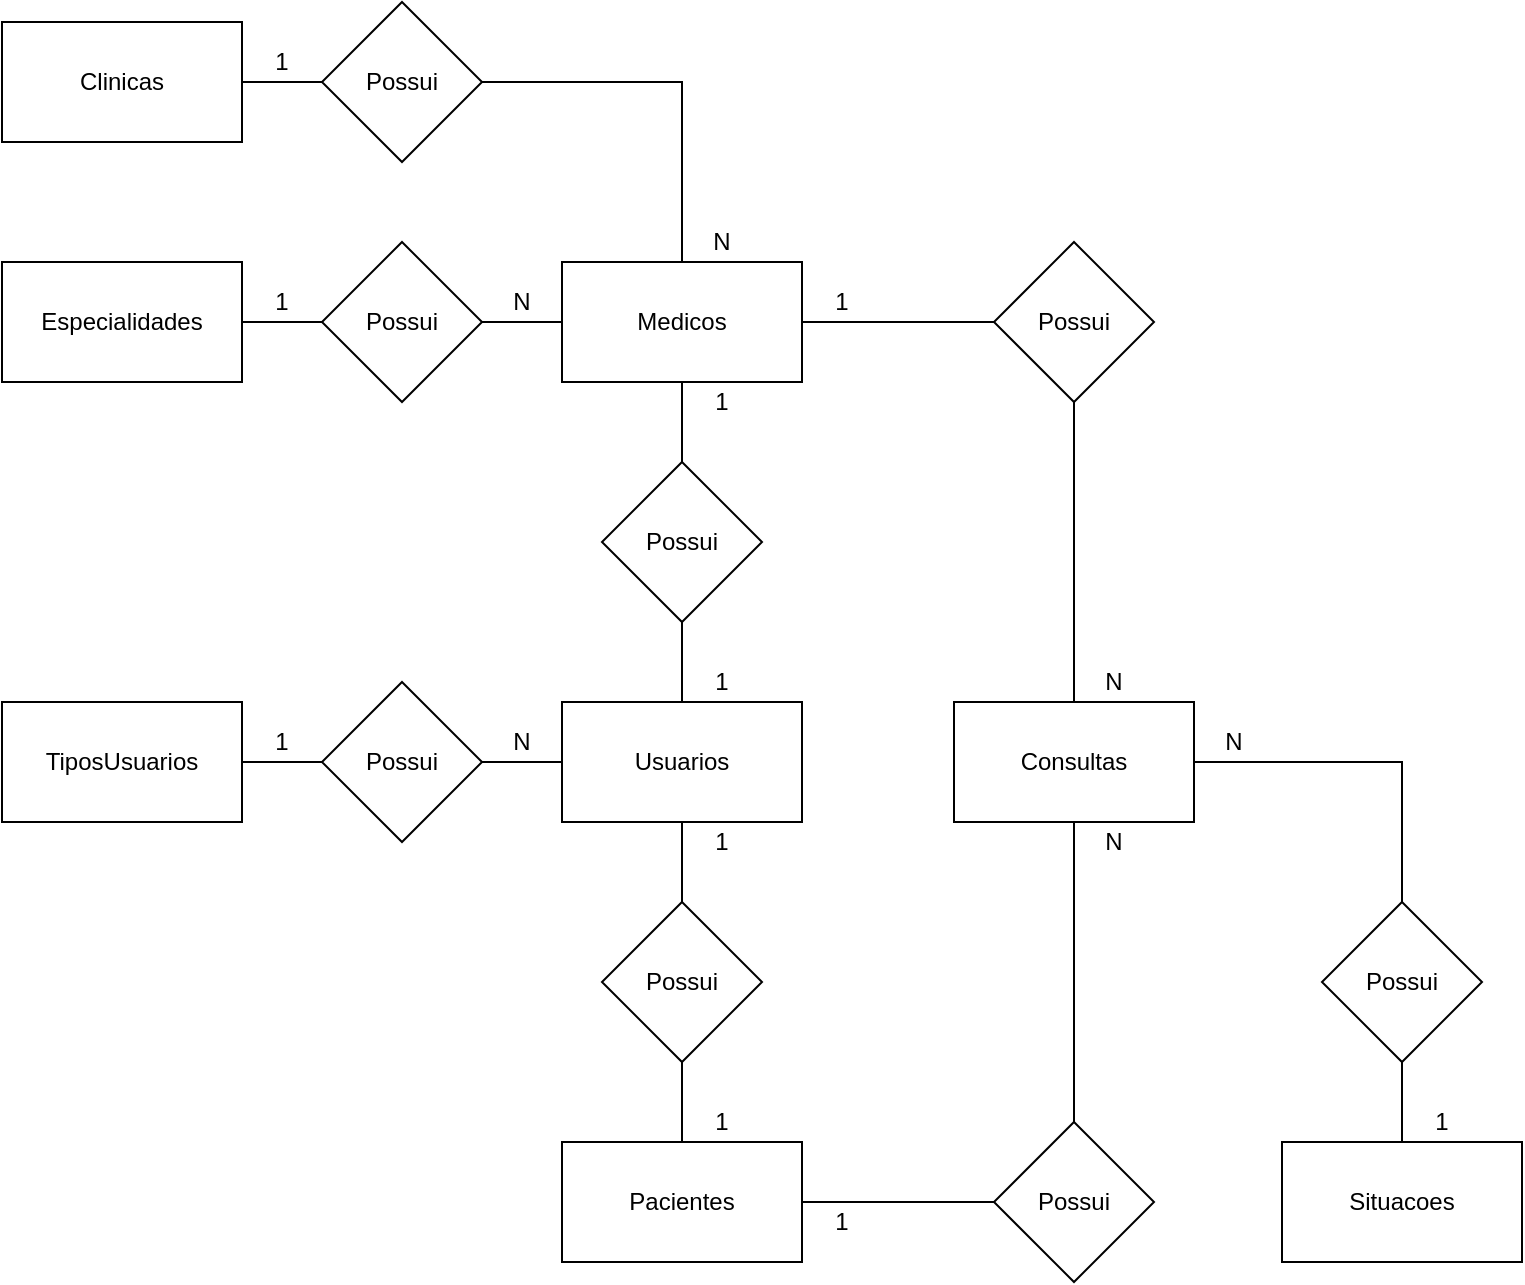 <mxfile version="14.4.7" type="device" pages="2"><diagram id="8BDAWVuo9S0jq5MgxXgs" name="conceitual"><mxGraphModel dx="1662" dy="794" grid="1" gridSize="10" guides="1" tooltips="1" connect="1" arrows="1" fold="1" page="1" pageScale="1" pageWidth="827" pageHeight="1169" math="0" shadow="0"><root><mxCell id="0"/><mxCell id="1" parent="0"/><mxCell id="u7BF8MEmDeABvhQ0-nUP-6" value="Especialidades" style="rounded=0;whiteSpace=wrap;html=1;" parent="1" vertex="1"><mxGeometry x="80" y="210" width="120" height="60" as="geometry"/></mxCell><mxCell id="u7BF8MEmDeABvhQ0-nUP-11" value="TiposUsuarios" style="rounded=0;whiteSpace=wrap;html=1;" parent="1" vertex="1"><mxGeometry x="80" y="430" width="120" height="60" as="geometry"/></mxCell><mxCell id="u7BF8MEmDeABvhQ0-nUP-16" value="Usuarios" style="rounded=0;whiteSpace=wrap;html=1;" parent="1" vertex="1"><mxGeometry x="360" y="430" width="120" height="60" as="geometry"/></mxCell><mxCell id="4pYmWmWDNCrm68u8nI0F-4" style="edgeStyle=orthogonalEdgeStyle;rounded=0;orthogonalLoop=1;jettySize=auto;html=1;endArrow=none;endFill=0;" parent="1" source="u7BF8MEmDeABvhQ0-nUP-18" target="4pYmWmWDNCrm68u8nI0F-2" edge="1"><mxGeometry relative="1" as="geometry"/></mxCell><mxCell id="u7BF8MEmDeABvhQ0-nUP-18" value="Consultas" style="rounded=0;whiteSpace=wrap;html=1;" parent="1" vertex="1"><mxGeometry x="556" y="430" width="120" height="60" as="geometry"/></mxCell><mxCell id="u7BF8MEmDeABvhQ0-nUP-19" value="Clinicas" style="rounded=0;whiteSpace=wrap;html=1;" parent="1" vertex="1"><mxGeometry x="80" y="90" width="120" height="60" as="geometry"/></mxCell><mxCell id="u7BF8MEmDeABvhQ0-nUP-20" value="Medicos" style="rounded=0;whiteSpace=wrap;html=1;" parent="1" vertex="1"><mxGeometry x="360" y="210" width="120" height="60" as="geometry"/></mxCell><mxCell id="u7BF8MEmDeABvhQ0-nUP-21" value="Pacientes" style="rounded=0;whiteSpace=wrap;html=1;" parent="1" vertex="1"><mxGeometry x="360" y="650" width="120" height="60" as="geometry"/></mxCell><mxCell id="u7BF8MEmDeABvhQ0-nUP-23" value="" style="edgeStyle=orthogonalEdgeStyle;rounded=0;orthogonalLoop=1;jettySize=auto;html=1;endArrow=none;endFill=0;" parent="1" source="u7BF8MEmDeABvhQ0-nUP-22" target="u7BF8MEmDeABvhQ0-nUP-11" edge="1"><mxGeometry relative="1" as="geometry"/></mxCell><mxCell id="u7BF8MEmDeABvhQ0-nUP-24" value="" style="edgeStyle=orthogonalEdgeStyle;rounded=0;orthogonalLoop=1;jettySize=auto;html=1;endArrow=none;endFill=0;" parent="1" source="u7BF8MEmDeABvhQ0-nUP-22" target="u7BF8MEmDeABvhQ0-nUP-16" edge="1"><mxGeometry relative="1" as="geometry"/></mxCell><mxCell id="u7BF8MEmDeABvhQ0-nUP-22" value="Possui" style="rhombus;whiteSpace=wrap;html=1;" parent="1" vertex="1"><mxGeometry x="240" y="420" width="80" height="80" as="geometry"/></mxCell><mxCell id="u7BF8MEmDeABvhQ0-nUP-29" value="" style="edgeStyle=orthogonalEdgeStyle;rounded=0;orthogonalLoop=1;jettySize=auto;html=1;endArrow=none;endFill=0;" parent="1" source="u7BF8MEmDeABvhQ0-nUP-25" target="u7BF8MEmDeABvhQ0-nUP-6" edge="1"><mxGeometry relative="1" as="geometry"/></mxCell><mxCell id="u7BF8MEmDeABvhQ0-nUP-30" value="" style="edgeStyle=orthogonalEdgeStyle;rounded=0;orthogonalLoop=1;jettySize=auto;html=1;endArrow=none;endFill=0;" parent="1" source="u7BF8MEmDeABvhQ0-nUP-25" target="u7BF8MEmDeABvhQ0-nUP-20" edge="1"><mxGeometry relative="1" as="geometry"/></mxCell><mxCell id="u7BF8MEmDeABvhQ0-nUP-25" value="Possui" style="rhombus;whiteSpace=wrap;html=1;" parent="1" vertex="1"><mxGeometry x="240" y="200" width="80" height="80" as="geometry"/></mxCell><mxCell id="u7BF8MEmDeABvhQ0-nUP-27" value="" style="edgeStyle=orthogonalEdgeStyle;rounded=0;orthogonalLoop=1;jettySize=auto;html=1;endArrow=none;endFill=0;" parent="1" source="u7BF8MEmDeABvhQ0-nUP-26" target="u7BF8MEmDeABvhQ0-nUP-20" edge="1"><mxGeometry relative="1" as="geometry"/></mxCell><mxCell id="u7BF8MEmDeABvhQ0-nUP-28" value="" style="edgeStyle=orthogonalEdgeStyle;rounded=0;orthogonalLoop=1;jettySize=auto;html=1;endArrow=none;endFill=0;" parent="1" source="u7BF8MEmDeABvhQ0-nUP-26" target="u7BF8MEmDeABvhQ0-nUP-16" edge="1"><mxGeometry relative="1" as="geometry"/></mxCell><mxCell id="u7BF8MEmDeABvhQ0-nUP-26" value="Possui" style="rhombus;whiteSpace=wrap;html=1;" parent="1" vertex="1"><mxGeometry x="380" y="310" width="80" height="80" as="geometry"/></mxCell><mxCell id="u7BF8MEmDeABvhQ0-nUP-43" style="edgeStyle=orthogonalEdgeStyle;rounded=0;orthogonalLoop=1;jettySize=auto;html=1;endArrow=none;endFill=0;" parent="1" source="u7BF8MEmDeABvhQ0-nUP-31" target="u7BF8MEmDeABvhQ0-nUP-21" edge="1"><mxGeometry relative="1" as="geometry"/></mxCell><mxCell id="u7BF8MEmDeABvhQ0-nUP-47" style="edgeStyle=orthogonalEdgeStyle;rounded=0;orthogonalLoop=1;jettySize=auto;html=1;endArrow=none;endFill=0;" parent="1" source="u7BF8MEmDeABvhQ0-nUP-31" target="u7BF8MEmDeABvhQ0-nUP-18" edge="1"><mxGeometry relative="1" as="geometry"/></mxCell><mxCell id="u7BF8MEmDeABvhQ0-nUP-31" value="Possui" style="rhombus;whiteSpace=wrap;html=1;" parent="1" vertex="1"><mxGeometry x="576" y="640" width="80" height="80" as="geometry"/></mxCell><mxCell id="u7BF8MEmDeABvhQ0-nUP-35" value="" style="edgeStyle=orthogonalEdgeStyle;rounded=0;orthogonalLoop=1;jettySize=auto;html=1;endArrow=none;endFill=0;" parent="1" source="u7BF8MEmDeABvhQ0-nUP-34" target="u7BF8MEmDeABvhQ0-nUP-21" edge="1"><mxGeometry relative="1" as="geometry"/></mxCell><mxCell id="u7BF8MEmDeABvhQ0-nUP-36" value="" style="edgeStyle=orthogonalEdgeStyle;rounded=0;orthogonalLoop=1;jettySize=auto;html=1;endArrow=none;endFill=0;" parent="1" source="u7BF8MEmDeABvhQ0-nUP-34" target="u7BF8MEmDeABvhQ0-nUP-16" edge="1"><mxGeometry relative="1" as="geometry"/></mxCell><mxCell id="u7BF8MEmDeABvhQ0-nUP-34" value="Possui" style="rhombus;whiteSpace=wrap;html=1;" parent="1" vertex="1"><mxGeometry x="380" y="530" width="80" height="80" as="geometry"/></mxCell><mxCell id="u7BF8MEmDeABvhQ0-nUP-44" style="edgeStyle=orthogonalEdgeStyle;rounded=0;orthogonalLoop=1;jettySize=auto;html=1;endArrow=none;endFill=0;" parent="1" source="u7BF8MEmDeABvhQ0-nUP-37" target="u7BF8MEmDeABvhQ0-nUP-20" edge="1"><mxGeometry relative="1" as="geometry"/></mxCell><mxCell id="u7BF8MEmDeABvhQ0-nUP-45" value="" style="edgeStyle=orthogonalEdgeStyle;rounded=0;orthogonalLoop=1;jettySize=auto;html=1;endArrow=none;endFill=0;" parent="1" source="u7BF8MEmDeABvhQ0-nUP-37" target="u7BF8MEmDeABvhQ0-nUP-19" edge="1"><mxGeometry relative="1" as="geometry"/></mxCell><mxCell id="u7BF8MEmDeABvhQ0-nUP-37" value="Possui" style="rhombus;whiteSpace=wrap;html=1;" parent="1" vertex="1"><mxGeometry x="240" y="80" width="80" height="80" as="geometry"/></mxCell><mxCell id="u7BF8MEmDeABvhQ0-nUP-42" value="" style="edgeStyle=orthogonalEdgeStyle;rounded=0;orthogonalLoop=1;jettySize=auto;html=1;endArrow=none;endFill=0;" parent="1" source="u7BF8MEmDeABvhQ0-nUP-40" target="u7BF8MEmDeABvhQ0-nUP-20" edge="1"><mxGeometry relative="1" as="geometry"/></mxCell><mxCell id="u7BF8MEmDeABvhQ0-nUP-46" style="edgeStyle=orthogonalEdgeStyle;rounded=0;orthogonalLoop=1;jettySize=auto;html=1;endArrow=none;endFill=0;" parent="1" source="u7BF8MEmDeABvhQ0-nUP-40" target="u7BF8MEmDeABvhQ0-nUP-18" edge="1"><mxGeometry relative="1" as="geometry"/></mxCell><mxCell id="u7BF8MEmDeABvhQ0-nUP-40" value="Possui" style="rhombus;whiteSpace=wrap;html=1;" parent="1" vertex="1"><mxGeometry x="576" y="200" width="80" height="80" as="geometry"/></mxCell><mxCell id="u7BF8MEmDeABvhQ0-nUP-48" value="1" style="text;html=1;strokeColor=none;fillColor=none;align=center;verticalAlign=middle;whiteSpace=wrap;rounded=0;" parent="1" vertex="1"><mxGeometry x="200" y="100" width="40" height="20" as="geometry"/></mxCell><mxCell id="u7BF8MEmDeABvhQ0-nUP-49" value="N" style="text;html=1;strokeColor=none;fillColor=none;align=center;verticalAlign=middle;whiteSpace=wrap;rounded=0;" parent="1" vertex="1"><mxGeometry x="420" y="190" width="40" height="20" as="geometry"/></mxCell><mxCell id="u7BF8MEmDeABvhQ0-nUP-50" value="N" style="text;html=1;strokeColor=none;fillColor=none;align=center;verticalAlign=middle;whiteSpace=wrap;rounded=0;" parent="1" vertex="1"><mxGeometry x="320" y="440" width="40" height="20" as="geometry"/></mxCell><mxCell id="u7BF8MEmDeABvhQ0-nUP-51" value="1" style="text;html=1;strokeColor=none;fillColor=none;align=center;verticalAlign=middle;whiteSpace=wrap;rounded=0;" parent="1" vertex="1"><mxGeometry x="200" y="440" width="40" height="20" as="geometry"/></mxCell><mxCell id="u7BF8MEmDeABvhQ0-nUP-52" value="1" style="text;html=1;strokeColor=none;fillColor=none;align=center;verticalAlign=middle;whiteSpace=wrap;rounded=0;" parent="1" vertex="1"><mxGeometry x="420" y="410" width="40" height="20" as="geometry"/></mxCell><mxCell id="u7BF8MEmDeABvhQ0-nUP-53" value="1" style="text;html=1;strokeColor=none;fillColor=none;align=center;verticalAlign=middle;whiteSpace=wrap;rounded=0;" parent="1" vertex="1"><mxGeometry x="420" y="270" width="40" height="20" as="geometry"/></mxCell><mxCell id="u7BF8MEmDeABvhQ0-nUP-54" value="1" style="text;html=1;strokeColor=none;fillColor=none;align=center;verticalAlign=middle;whiteSpace=wrap;rounded=0;" parent="1" vertex="1"><mxGeometry x="420" y="490" width="40" height="20" as="geometry"/></mxCell><mxCell id="u7BF8MEmDeABvhQ0-nUP-55" value="1" style="text;html=1;strokeColor=none;fillColor=none;align=center;verticalAlign=middle;whiteSpace=wrap;rounded=0;" parent="1" vertex="1"><mxGeometry x="420" y="630" width="40" height="20" as="geometry"/></mxCell><mxCell id="u7BF8MEmDeABvhQ0-nUP-56" value="1" style="text;html=1;strokeColor=none;fillColor=none;align=center;verticalAlign=middle;whiteSpace=wrap;rounded=0;" parent="1" vertex="1"><mxGeometry x="200" y="220" width="40" height="20" as="geometry"/></mxCell><mxCell id="u7BF8MEmDeABvhQ0-nUP-57" value="N" style="text;html=1;strokeColor=none;fillColor=none;align=center;verticalAlign=middle;whiteSpace=wrap;rounded=0;" parent="1" vertex="1"><mxGeometry x="320" y="220" width="40" height="20" as="geometry"/></mxCell><mxCell id="u7BF8MEmDeABvhQ0-nUP-58" value="1" style="text;html=1;strokeColor=none;fillColor=none;align=center;verticalAlign=middle;whiteSpace=wrap;rounded=0;" parent="1" vertex="1"><mxGeometry x="480" y="680" width="40" height="20" as="geometry"/></mxCell><mxCell id="u7BF8MEmDeABvhQ0-nUP-59" value="N" style="text;html=1;strokeColor=none;fillColor=none;align=center;verticalAlign=middle;whiteSpace=wrap;rounded=0;" parent="1" vertex="1"><mxGeometry x="616" y="490" width="40" height="20" as="geometry"/></mxCell><mxCell id="u7BF8MEmDeABvhQ0-nUP-60" value="N" style="text;html=1;strokeColor=none;fillColor=none;align=center;verticalAlign=middle;whiteSpace=wrap;rounded=0;" parent="1" vertex="1"><mxGeometry x="616" y="410" width="40" height="20" as="geometry"/></mxCell><mxCell id="u7BF8MEmDeABvhQ0-nUP-61" value="1" style="text;html=1;strokeColor=none;fillColor=none;align=center;verticalAlign=middle;whiteSpace=wrap;rounded=0;" parent="1" vertex="1"><mxGeometry x="480" y="220" width="40" height="20" as="geometry"/></mxCell><mxCell id="4pYmWmWDNCrm68u8nI0F-1" value="Situacoes" style="rounded=0;whiteSpace=wrap;html=1;" parent="1" vertex="1"><mxGeometry x="720" y="650" width="120" height="60" as="geometry"/></mxCell><mxCell id="4pYmWmWDNCrm68u8nI0F-5" value="" style="edgeStyle=orthogonalEdgeStyle;rounded=0;orthogonalLoop=1;jettySize=auto;html=1;endArrow=none;endFill=0;" parent="1" source="4pYmWmWDNCrm68u8nI0F-2" target="4pYmWmWDNCrm68u8nI0F-1" edge="1"><mxGeometry relative="1" as="geometry"/></mxCell><mxCell id="4pYmWmWDNCrm68u8nI0F-2" value="Possui" style="rhombus;whiteSpace=wrap;html=1;" parent="1" vertex="1"><mxGeometry x="740" y="530" width="80" height="80" as="geometry"/></mxCell><mxCell id="4pYmWmWDNCrm68u8nI0F-6" value="N" style="text;html=1;strokeColor=none;fillColor=none;align=center;verticalAlign=middle;whiteSpace=wrap;rounded=0;" parent="1" vertex="1"><mxGeometry x="676" y="440" width="40" height="20" as="geometry"/></mxCell><mxCell id="4pYmWmWDNCrm68u8nI0F-7" value="1" style="text;html=1;strokeColor=none;fillColor=none;align=center;verticalAlign=middle;whiteSpace=wrap;rounded=0;" parent="1" vertex="1"><mxGeometry x="780" y="630" width="40" height="20" as="geometry"/></mxCell></root></mxGraphModel></diagram><diagram id="5TvKdzHwHYLGYpD2wn_V" name="logico"><mxGraphModel dx="1662" dy="794" grid="1" gridSize="10" guides="1" tooltips="1" connect="1" arrows="1" fold="1" page="1" pageScale="1" pageWidth="827" pageHeight="1169" math="0" shadow="0"><root><mxCell id="bCpJFwKsK1r37sF_NUd5-0"/><mxCell id="bCpJFwKsK1r37sF_NUd5-1" parent="bCpJFwKsK1r37sF_NUd5-0"/><mxCell id="hbyd9OUD4ybXmiSNAGYA-0" value="Clinicas" style="shape=table;startSize=30;container=1;collapsible=1;childLayout=tableLayout;fixedRows=1;rowLines=0;fontStyle=1;align=center;resizeLast=1;" parent="bCpJFwKsK1r37sF_NUd5-1" vertex="1"><mxGeometry x="300" y="500" width="180" height="250" as="geometry"/></mxCell><mxCell id="hbyd9OUD4ybXmiSNAGYA-4" value="" style="shape=partialRectangle;collapsible=0;dropTarget=0;pointerEvents=0;fillColor=none;top=0;left=0;bottom=1;right=0;points=[[0,0.5],[1,0.5]];portConstraint=eastwest;" parent="hbyd9OUD4ybXmiSNAGYA-0" vertex="1"><mxGeometry y="30" width="180" height="30" as="geometry"/></mxCell><mxCell id="hbyd9OUD4ybXmiSNAGYA-5" value="PK" style="shape=partialRectangle;connectable=0;fillColor=none;top=0;left=0;bottom=0;right=0;fontStyle=1;overflow=hidden;" parent="hbyd9OUD4ybXmiSNAGYA-4" vertex="1"><mxGeometry width="60" height="30" as="geometry"/></mxCell><mxCell id="hbyd9OUD4ybXmiSNAGYA-6" value="IdClinica" style="shape=partialRectangle;connectable=0;fillColor=none;top=0;left=0;bottom=0;right=0;align=left;spacingLeft=6;fontStyle=5;overflow=hidden;" parent="hbyd9OUD4ybXmiSNAGYA-4" vertex="1"><mxGeometry x="60" width="120" height="30" as="geometry"/></mxCell><mxCell id="hbyd9OUD4ybXmiSNAGYA-7" value="" style="shape=partialRectangle;collapsible=0;dropTarget=0;pointerEvents=0;fillColor=none;top=0;left=0;bottom=0;right=0;points=[[0,0.5],[1,0.5]];portConstraint=eastwest;" parent="hbyd9OUD4ybXmiSNAGYA-0" vertex="1"><mxGeometry y="60" width="180" height="30" as="geometry"/></mxCell><mxCell id="hbyd9OUD4ybXmiSNAGYA-8" value="" style="shape=partialRectangle;connectable=0;fillColor=none;top=0;left=0;bottom=0;right=0;editable=1;overflow=hidden;" parent="hbyd9OUD4ybXmiSNAGYA-7" vertex="1"><mxGeometry width="60" height="30" as="geometry"/></mxCell><mxCell id="hbyd9OUD4ybXmiSNAGYA-9" value="Nome" style="shape=partialRectangle;connectable=0;fillColor=none;top=0;left=0;bottom=0;right=0;align=left;spacingLeft=6;overflow=hidden;" parent="hbyd9OUD4ybXmiSNAGYA-7" vertex="1"><mxGeometry x="60" width="120" height="30" as="geometry"/></mxCell><mxCell id="hbyd9OUD4ybXmiSNAGYA-10" value="" style="shape=partialRectangle;collapsible=0;dropTarget=0;pointerEvents=0;fillColor=none;top=0;left=0;bottom=0;right=0;points=[[0,0.5],[1,0.5]];portConstraint=eastwest;" parent="hbyd9OUD4ybXmiSNAGYA-0" vertex="1"><mxGeometry y="90" width="180" height="30" as="geometry"/></mxCell><mxCell id="hbyd9OUD4ybXmiSNAGYA-11" value="" style="shape=partialRectangle;connectable=0;fillColor=none;top=0;left=0;bottom=0;right=0;editable=1;overflow=hidden;" parent="hbyd9OUD4ybXmiSNAGYA-10" vertex="1"><mxGeometry width="60" height="30" as="geometry"/></mxCell><mxCell id="hbyd9OUD4ybXmiSNAGYA-12" value="CNPJ" style="shape=partialRectangle;connectable=0;fillColor=none;top=0;left=0;bottom=0;right=0;align=left;spacingLeft=6;overflow=hidden;" parent="hbyd9OUD4ybXmiSNAGYA-10" vertex="1"><mxGeometry x="60" width="120" height="30" as="geometry"/></mxCell><mxCell id="jfZbgkpFqFLMQz53NygB-3" value="" style="shape=partialRectangle;collapsible=0;dropTarget=0;pointerEvents=0;fillColor=none;top=0;left=0;bottom=0;right=0;points=[[0,0.5],[1,0.5]];portConstraint=eastwest;" parent="hbyd9OUD4ybXmiSNAGYA-0" vertex="1"><mxGeometry y="120" width="180" height="30" as="geometry"/></mxCell><mxCell id="jfZbgkpFqFLMQz53NygB-4" value="" style="shape=partialRectangle;connectable=0;fillColor=none;top=0;left=0;bottom=0;right=0;editable=1;overflow=hidden;" parent="jfZbgkpFqFLMQz53NygB-3" vertex="1"><mxGeometry width="60" height="30" as="geometry"/></mxCell><mxCell id="jfZbgkpFqFLMQz53NygB-5" value="RazaoSocial" style="shape=partialRectangle;connectable=0;fillColor=none;top=0;left=0;bottom=0;right=0;align=left;spacingLeft=6;overflow=hidden;" parent="jfZbgkpFqFLMQz53NygB-3" vertex="1"><mxGeometry x="60" width="120" height="30" as="geometry"/></mxCell><mxCell id="jfZbgkpFqFLMQz53NygB-6" value="" style="shape=partialRectangle;collapsible=0;dropTarget=0;pointerEvents=0;fillColor=none;top=0;left=0;bottom=0;right=0;points=[[0,0.5],[1,0.5]];portConstraint=eastwest;" parent="hbyd9OUD4ybXmiSNAGYA-0" vertex="1"><mxGeometry y="150" width="180" height="30" as="geometry"/></mxCell><mxCell id="jfZbgkpFqFLMQz53NygB-7" value="" style="shape=partialRectangle;connectable=0;fillColor=none;top=0;left=0;bottom=0;right=0;editable=1;overflow=hidden;" parent="jfZbgkpFqFLMQz53NygB-6" vertex="1"><mxGeometry width="60" height="30" as="geometry"/></mxCell><mxCell id="jfZbgkpFqFLMQz53NygB-8" value="HoraAbertura" style="shape=partialRectangle;connectable=0;fillColor=none;top=0;left=0;bottom=0;right=0;align=left;spacingLeft=6;overflow=hidden;" parent="jfZbgkpFqFLMQz53NygB-6" vertex="1"><mxGeometry x="60" width="120" height="30" as="geometry"/></mxCell><mxCell id="jfZbgkpFqFLMQz53NygB-9" value="" style="shape=partialRectangle;collapsible=0;dropTarget=0;pointerEvents=0;fillColor=none;top=0;left=0;bottom=0;right=0;points=[[0,0.5],[1,0.5]];portConstraint=eastwest;" parent="hbyd9OUD4ybXmiSNAGYA-0" vertex="1"><mxGeometry y="180" width="180" height="30" as="geometry"/></mxCell><mxCell id="jfZbgkpFqFLMQz53NygB-10" value="" style="shape=partialRectangle;connectable=0;fillColor=none;top=0;left=0;bottom=0;right=0;editable=1;overflow=hidden;" parent="jfZbgkpFqFLMQz53NygB-9" vertex="1"><mxGeometry width="60" height="30" as="geometry"/></mxCell><mxCell id="jfZbgkpFqFLMQz53NygB-11" value="HoraFechamento" style="shape=partialRectangle;connectable=0;fillColor=none;top=0;left=0;bottom=0;right=0;align=left;spacingLeft=6;overflow=hidden;" parent="jfZbgkpFqFLMQz53NygB-9" vertex="1"><mxGeometry x="60" width="120" height="30" as="geometry"/></mxCell><mxCell id="jfZbgkpFqFLMQz53NygB-12" value="" style="shape=partialRectangle;collapsible=0;dropTarget=0;pointerEvents=0;fillColor=none;top=0;left=0;bottom=0;right=0;points=[[0,0.5],[1,0.5]];portConstraint=eastwest;" parent="hbyd9OUD4ybXmiSNAGYA-0" vertex="1"><mxGeometry y="210" width="180" height="30" as="geometry"/></mxCell><mxCell id="jfZbgkpFqFLMQz53NygB-13" value="" style="shape=partialRectangle;connectable=0;fillColor=none;top=0;left=0;bottom=0;right=0;editable=1;overflow=hidden;" parent="jfZbgkpFqFLMQz53NygB-12" vertex="1"><mxGeometry width="60" height="30" as="geometry"/></mxCell><mxCell id="jfZbgkpFqFLMQz53NygB-14" value="Endereco" style="shape=partialRectangle;connectable=0;fillColor=none;top=0;left=0;bottom=0;right=0;align=left;spacingLeft=6;overflow=hidden;" parent="jfZbgkpFqFLMQz53NygB-12" vertex="1"><mxGeometry x="60" width="120" height="30" as="geometry"/></mxCell><mxCell id="jfZbgkpFqFLMQz53NygB-15" value="Especialidades" style="shape=table;startSize=30;container=1;collapsible=1;childLayout=tableLayout;fixedRows=1;rowLines=0;fontStyle=1;align=center;resizeLast=1;" parent="bCpJFwKsK1r37sF_NUd5-1" vertex="1"><mxGeometry x="300" y="360" width="180" height="100" as="geometry"/></mxCell><mxCell id="jfZbgkpFqFLMQz53NygB-16" value="" style="shape=partialRectangle;collapsible=0;dropTarget=0;pointerEvents=0;fillColor=none;top=0;left=0;bottom=1;right=0;points=[[0,0.5],[1,0.5]];portConstraint=eastwest;" parent="jfZbgkpFqFLMQz53NygB-15" vertex="1"><mxGeometry y="30" width="180" height="30" as="geometry"/></mxCell><mxCell id="jfZbgkpFqFLMQz53NygB-17" value="PK" style="shape=partialRectangle;connectable=0;fillColor=none;top=0;left=0;bottom=0;right=0;fontStyle=1;overflow=hidden;" parent="jfZbgkpFqFLMQz53NygB-16" vertex="1"><mxGeometry width="60" height="30" as="geometry"/></mxCell><mxCell id="jfZbgkpFqFLMQz53NygB-18" value="IdEspecialidade" style="shape=partialRectangle;connectable=0;fillColor=none;top=0;left=0;bottom=0;right=0;align=left;spacingLeft=6;fontStyle=5;overflow=hidden;" parent="jfZbgkpFqFLMQz53NygB-16" vertex="1"><mxGeometry x="60" width="120" height="30" as="geometry"/></mxCell><mxCell id="jfZbgkpFqFLMQz53NygB-19" value="" style="shape=partialRectangle;collapsible=0;dropTarget=0;pointerEvents=0;fillColor=none;top=0;left=0;bottom=0;right=0;points=[[0,0.5],[1,0.5]];portConstraint=eastwest;" parent="jfZbgkpFqFLMQz53NygB-15" vertex="1"><mxGeometry y="60" width="180" height="30" as="geometry"/></mxCell><mxCell id="jfZbgkpFqFLMQz53NygB-20" value="" style="shape=partialRectangle;connectable=0;fillColor=none;top=0;left=0;bottom=0;right=0;editable=1;overflow=hidden;" parent="jfZbgkpFqFLMQz53NygB-19" vertex="1"><mxGeometry width="60" height="30" as="geometry"/></mxCell><mxCell id="jfZbgkpFqFLMQz53NygB-21" value="Titulo" style="shape=partialRectangle;connectable=0;fillColor=none;top=0;left=0;bottom=0;right=0;align=left;spacingLeft=6;overflow=hidden;" parent="jfZbgkpFqFLMQz53NygB-19" vertex="1"><mxGeometry x="60" width="120" height="30" as="geometry"/></mxCell><mxCell id="KyZvgVUlis_xp3zTZTWS-0" value="TiposUsuarios" style="shape=table;startSize=30;container=1;collapsible=1;childLayout=tableLayout;fixedRows=1;rowLines=0;fontStyle=1;align=center;resizeLast=1;" parent="bCpJFwKsK1r37sF_NUd5-1" vertex="1"><mxGeometry x="40" y="40" width="180" height="100" as="geometry"/></mxCell><mxCell id="KyZvgVUlis_xp3zTZTWS-1" value="" style="shape=partialRectangle;collapsible=0;dropTarget=0;pointerEvents=0;fillColor=none;top=0;left=0;bottom=1;right=0;points=[[0,0.5],[1,0.5]];portConstraint=eastwest;" parent="KyZvgVUlis_xp3zTZTWS-0" vertex="1"><mxGeometry y="30" width="180" height="30" as="geometry"/></mxCell><mxCell id="KyZvgVUlis_xp3zTZTWS-2" value="PK" style="shape=partialRectangle;connectable=0;fillColor=none;top=0;left=0;bottom=0;right=0;fontStyle=1;overflow=hidden;" parent="KyZvgVUlis_xp3zTZTWS-1" vertex="1"><mxGeometry width="60" height="30" as="geometry"/></mxCell><mxCell id="KyZvgVUlis_xp3zTZTWS-3" value="IdTipoUsuario" style="shape=partialRectangle;connectable=0;fillColor=none;top=0;left=0;bottom=0;right=0;align=left;spacingLeft=6;fontStyle=5;overflow=hidden;" parent="KyZvgVUlis_xp3zTZTWS-1" vertex="1"><mxGeometry x="60" width="120" height="30" as="geometry"/></mxCell><mxCell id="KyZvgVUlis_xp3zTZTWS-4" value="" style="shape=partialRectangle;collapsible=0;dropTarget=0;pointerEvents=0;fillColor=none;top=0;left=0;bottom=0;right=0;points=[[0,0.5],[1,0.5]];portConstraint=eastwest;" parent="KyZvgVUlis_xp3zTZTWS-0" vertex="1"><mxGeometry y="60" width="180" height="30" as="geometry"/></mxCell><mxCell id="KyZvgVUlis_xp3zTZTWS-5" value="" style="shape=partialRectangle;connectable=0;fillColor=none;top=0;left=0;bottom=0;right=0;editable=1;overflow=hidden;" parent="KyZvgVUlis_xp3zTZTWS-4" vertex="1"><mxGeometry width="60" height="30" as="geometry"/></mxCell><mxCell id="KyZvgVUlis_xp3zTZTWS-6" value="Titulo" style="shape=partialRectangle;connectable=0;fillColor=none;top=0;left=0;bottom=0;right=0;align=left;spacingLeft=6;overflow=hidden;" parent="KyZvgVUlis_xp3zTZTWS-4" vertex="1"><mxGeometry x="60" width="120" height="30" as="geometry"/></mxCell><mxCell id="yFiEvAPa5RRoeS6GmeRd-0" value="Usuarios" style="shape=table;startSize=30;container=1;collapsible=1;childLayout=tableLayout;fixedRows=1;rowLines=0;fontStyle=1;align=center;resizeLast=1;" parent="bCpJFwKsK1r37sF_NUd5-1" vertex="1"><mxGeometry x="300" y="40" width="180" height="160" as="geometry"/></mxCell><mxCell id="yFiEvAPa5RRoeS6GmeRd-1" value="" style="shape=partialRectangle;collapsible=0;dropTarget=0;pointerEvents=0;fillColor=none;top=0;left=0;bottom=0;right=0;points=[[0,0.5],[1,0.5]];portConstraint=eastwest;" parent="yFiEvAPa5RRoeS6GmeRd-0" vertex="1"><mxGeometry y="30" width="180" height="30" as="geometry"/></mxCell><mxCell id="yFiEvAPa5RRoeS6GmeRd-2" value="PK" style="shape=partialRectangle;connectable=0;fillColor=none;top=0;left=0;bottom=0;right=0;fontStyle=1;overflow=hidden;" parent="yFiEvAPa5RRoeS6GmeRd-1" vertex="1"><mxGeometry width="60" height="30" as="geometry"/></mxCell><mxCell id="yFiEvAPa5RRoeS6GmeRd-3" value="IdUsuario" style="shape=partialRectangle;connectable=0;fillColor=none;top=0;left=0;bottom=0;right=0;align=left;spacingLeft=6;fontStyle=5;overflow=hidden;" parent="yFiEvAPa5RRoeS6GmeRd-1" vertex="1"><mxGeometry x="60" width="120" height="30" as="geometry"/></mxCell><mxCell id="yFiEvAPa5RRoeS6GmeRd-4" value="" style="shape=partialRectangle;collapsible=0;dropTarget=0;pointerEvents=0;fillColor=none;top=0;left=0;bottom=1;right=0;points=[[0,0.5],[1,0.5]];portConstraint=eastwest;" parent="yFiEvAPa5RRoeS6GmeRd-0" vertex="1"><mxGeometry y="60" width="180" height="30" as="geometry"/></mxCell><mxCell id="yFiEvAPa5RRoeS6GmeRd-5" value="FK" style="shape=partialRectangle;connectable=0;fillColor=none;top=0;left=0;bottom=0;right=0;fontStyle=1;overflow=hidden;" parent="yFiEvAPa5RRoeS6GmeRd-4" vertex="1"><mxGeometry width="60" height="30" as="geometry"/></mxCell><mxCell id="yFiEvAPa5RRoeS6GmeRd-6" value="IdTipoUsuario" style="shape=partialRectangle;connectable=0;fillColor=none;top=0;left=0;bottom=0;right=0;align=left;spacingLeft=6;fontStyle=5;overflow=hidden;" parent="yFiEvAPa5RRoeS6GmeRd-4" vertex="1"><mxGeometry x="60" width="120" height="30" as="geometry"/></mxCell><mxCell id="yFiEvAPa5RRoeS6GmeRd-10" value="" style="shape=partialRectangle;collapsible=0;dropTarget=0;pointerEvents=0;fillColor=none;top=0;left=0;bottom=0;right=0;points=[[0,0.5],[1,0.5]];portConstraint=eastwest;" parent="yFiEvAPa5RRoeS6GmeRd-0" vertex="1"><mxGeometry y="90" width="180" height="30" as="geometry"/></mxCell><mxCell id="yFiEvAPa5RRoeS6GmeRd-11" value="" style="shape=partialRectangle;connectable=0;fillColor=none;top=0;left=0;bottom=0;right=0;editable=1;overflow=hidden;" parent="yFiEvAPa5RRoeS6GmeRd-10" vertex="1"><mxGeometry width="60" height="30" as="geometry"/></mxCell><mxCell id="yFiEvAPa5RRoeS6GmeRd-12" value="Email" style="shape=partialRectangle;connectable=0;fillColor=none;top=0;left=0;bottom=0;right=0;align=left;spacingLeft=6;overflow=hidden;" parent="yFiEvAPa5RRoeS6GmeRd-10" vertex="1"><mxGeometry x="60" width="120" height="30" as="geometry"/></mxCell><mxCell id="yFiEvAPa5RRoeS6GmeRd-13" value="" style="shape=partialRectangle;collapsible=0;dropTarget=0;pointerEvents=0;fillColor=none;top=0;left=0;bottom=0;right=0;points=[[0,0.5],[1,0.5]];portConstraint=eastwest;" parent="yFiEvAPa5RRoeS6GmeRd-0" vertex="1"><mxGeometry y="120" width="180" height="30" as="geometry"/></mxCell><mxCell id="yFiEvAPa5RRoeS6GmeRd-14" value="" style="shape=partialRectangle;connectable=0;fillColor=none;top=0;left=0;bottom=0;right=0;editable=1;overflow=hidden;" parent="yFiEvAPa5RRoeS6GmeRd-13" vertex="1"><mxGeometry width="60" height="30" as="geometry"/></mxCell><mxCell id="yFiEvAPa5RRoeS6GmeRd-15" value="Senha" style="shape=partialRectangle;connectable=0;fillColor=none;top=0;left=0;bottom=0;right=0;align=left;spacingLeft=6;overflow=hidden;" parent="yFiEvAPa5RRoeS6GmeRd-13" vertex="1"><mxGeometry x="60" width="120" height="30" as="geometry"/></mxCell><mxCell id="H1B0hzdYZ1hy30gNYiFX-0" value="Pacientes" style="shape=table;startSize=30;container=1;collapsible=1;childLayout=tableLayout;fixedRows=1;rowLines=0;fontStyle=1;align=center;resizeLast=1;" parent="bCpJFwKsK1r37sF_NUd5-1" vertex="1"><mxGeometry x="560" y="40" width="180" height="310" as="geometry"/></mxCell><mxCell id="H1B0hzdYZ1hy30gNYiFX-1" value="" style="shape=partialRectangle;collapsible=0;dropTarget=0;pointerEvents=0;fillColor=none;top=0;left=0;bottom=0;right=0;points=[[0,0.5],[1,0.5]];portConstraint=eastwest;" parent="H1B0hzdYZ1hy30gNYiFX-0" vertex="1"><mxGeometry y="30" width="180" height="30" as="geometry"/></mxCell><mxCell id="H1B0hzdYZ1hy30gNYiFX-2" value="PK" style="shape=partialRectangle;connectable=0;fillColor=none;top=0;left=0;bottom=0;right=0;fontStyle=1;overflow=hidden;" parent="H1B0hzdYZ1hy30gNYiFX-1" vertex="1"><mxGeometry width="60" height="30" as="geometry"/></mxCell><mxCell id="H1B0hzdYZ1hy30gNYiFX-3" value="IdPaciente" style="shape=partialRectangle;connectable=0;fillColor=none;top=0;left=0;bottom=0;right=0;align=left;spacingLeft=6;fontStyle=5;overflow=hidden;" parent="H1B0hzdYZ1hy30gNYiFX-1" vertex="1"><mxGeometry x="60" width="120" height="30" as="geometry"/></mxCell><mxCell id="H1B0hzdYZ1hy30gNYiFX-4" value="" style="shape=partialRectangle;collapsible=0;dropTarget=0;pointerEvents=0;fillColor=none;top=0;left=0;bottom=1;right=0;points=[[0,0.5],[1,0.5]];portConstraint=eastwest;" parent="H1B0hzdYZ1hy30gNYiFX-0" vertex="1"><mxGeometry y="60" width="180" height="30" as="geometry"/></mxCell><mxCell id="H1B0hzdYZ1hy30gNYiFX-5" value="FK" style="shape=partialRectangle;connectable=0;fillColor=none;top=0;left=0;bottom=0;right=0;fontStyle=1;overflow=hidden;" parent="H1B0hzdYZ1hy30gNYiFX-4" vertex="1"><mxGeometry width="60" height="30" as="geometry"/></mxCell><mxCell id="H1B0hzdYZ1hy30gNYiFX-6" value="IdUsuario" style="shape=partialRectangle;connectable=0;fillColor=none;top=0;left=0;bottom=0;right=0;align=left;spacingLeft=6;fontStyle=5;overflow=hidden;" parent="H1B0hzdYZ1hy30gNYiFX-4" vertex="1"><mxGeometry x="60" width="120" height="30" as="geometry"/></mxCell><mxCell id="H1B0hzdYZ1hy30gNYiFX-7" value="" style="shape=partialRectangle;collapsible=0;dropTarget=0;pointerEvents=0;fillColor=none;top=0;left=0;bottom=0;right=0;points=[[0,0.5],[1,0.5]];portConstraint=eastwest;" parent="H1B0hzdYZ1hy30gNYiFX-0" vertex="1"><mxGeometry y="90" width="180" height="30" as="geometry"/></mxCell><mxCell id="H1B0hzdYZ1hy30gNYiFX-8" value="" style="shape=partialRectangle;connectable=0;fillColor=none;top=0;left=0;bottom=0;right=0;editable=1;overflow=hidden;" parent="H1B0hzdYZ1hy30gNYiFX-7" vertex="1"><mxGeometry width="60" height="30" as="geometry"/></mxCell><mxCell id="H1B0hzdYZ1hy30gNYiFX-9" value="Nome" style="shape=partialRectangle;connectable=0;fillColor=none;top=0;left=0;bottom=0;right=0;align=left;spacingLeft=6;overflow=hidden;" parent="H1B0hzdYZ1hy30gNYiFX-7" vertex="1"><mxGeometry x="60" width="120" height="30" as="geometry"/></mxCell><mxCell id="ZH6Zdg4DK4aHkkCBs001-3" value="" style="shape=partialRectangle;collapsible=0;dropTarget=0;pointerEvents=0;fillColor=none;top=0;left=0;bottom=0;right=0;points=[[0,0.5],[1,0.5]];portConstraint=eastwest;" vertex="1" parent="H1B0hzdYZ1hy30gNYiFX-0"><mxGeometry y="120" width="180" height="30" as="geometry"/></mxCell><mxCell id="ZH6Zdg4DK4aHkkCBs001-4" value="" style="shape=partialRectangle;connectable=0;fillColor=none;top=0;left=0;bottom=0;right=0;editable=1;overflow=hidden;" vertex="1" parent="ZH6Zdg4DK4aHkkCBs001-3"><mxGeometry width="60" height="30" as="geometry"/></mxCell><mxCell id="ZH6Zdg4DK4aHkkCBs001-5" value="DataNascimento" style="shape=partialRectangle;connectable=0;fillColor=none;top=0;left=0;bottom=0;right=0;align=left;spacingLeft=6;overflow=hidden;" vertex="1" parent="ZH6Zdg4DK4aHkkCBs001-3"><mxGeometry x="60" width="120" height="30" as="geometry"/></mxCell><mxCell id="H1B0hzdYZ1hy30gNYiFX-10" value="" style="shape=partialRectangle;collapsible=0;dropTarget=0;pointerEvents=0;fillColor=none;top=0;left=0;bottom=0;right=0;points=[[0,0.5],[1,0.5]];portConstraint=eastwest;" parent="H1B0hzdYZ1hy30gNYiFX-0" vertex="1"><mxGeometry y="150" width="180" height="30" as="geometry"/></mxCell><mxCell id="H1B0hzdYZ1hy30gNYiFX-11" value="" style="shape=partialRectangle;connectable=0;fillColor=none;top=0;left=0;bottom=0;right=0;editable=1;overflow=hidden;" parent="H1B0hzdYZ1hy30gNYiFX-10" vertex="1"><mxGeometry width="60" height="30" as="geometry"/></mxCell><mxCell id="H1B0hzdYZ1hy30gNYiFX-12" value="Telefone" style="shape=partialRectangle;connectable=0;fillColor=none;top=0;left=0;bottom=0;right=0;align=left;spacingLeft=6;overflow=hidden;" parent="H1B0hzdYZ1hy30gNYiFX-10" vertex="1"><mxGeometry x="60" width="120" height="30" as="geometry"/></mxCell><mxCell id="H1B0hzdYZ1hy30gNYiFX-13" value="" style="shape=partialRectangle;collapsible=0;dropTarget=0;pointerEvents=0;fillColor=none;top=0;left=0;bottom=0;right=0;points=[[0,0.5],[1,0.5]];portConstraint=eastwest;" parent="H1B0hzdYZ1hy30gNYiFX-0" vertex="1"><mxGeometry y="180" width="180" height="30" as="geometry"/></mxCell><mxCell id="H1B0hzdYZ1hy30gNYiFX-14" value="" style="shape=partialRectangle;connectable=0;fillColor=none;top=0;left=0;bottom=0;right=0;editable=1;overflow=hidden;" parent="H1B0hzdYZ1hy30gNYiFX-13" vertex="1"><mxGeometry width="60" height="30" as="geometry"/></mxCell><mxCell id="H1B0hzdYZ1hy30gNYiFX-15" value="RG" style="shape=partialRectangle;connectable=0;fillColor=none;top=0;left=0;bottom=0;right=0;align=left;spacingLeft=6;overflow=hidden;" parent="H1B0hzdYZ1hy30gNYiFX-13" vertex="1"><mxGeometry x="60" width="120" height="30" as="geometry"/></mxCell><mxCell id="H1B0hzdYZ1hy30gNYiFX-19" value="" style="shape=partialRectangle;collapsible=0;dropTarget=0;pointerEvents=0;fillColor=none;top=0;left=0;bottom=0;right=0;points=[[0,0.5],[1,0.5]];portConstraint=eastwest;" parent="H1B0hzdYZ1hy30gNYiFX-0" vertex="1"><mxGeometry y="210" width="180" height="30" as="geometry"/></mxCell><mxCell id="H1B0hzdYZ1hy30gNYiFX-20" value="" style="shape=partialRectangle;connectable=0;fillColor=none;top=0;left=0;bottom=0;right=0;editable=1;overflow=hidden;" parent="H1B0hzdYZ1hy30gNYiFX-19" vertex="1"><mxGeometry width="60" height="30" as="geometry"/></mxCell><mxCell id="H1B0hzdYZ1hy30gNYiFX-21" value="CPF" style="shape=partialRectangle;connectable=0;fillColor=none;top=0;left=0;bottom=0;right=0;align=left;spacingLeft=6;overflow=hidden;" parent="H1B0hzdYZ1hy30gNYiFX-19" vertex="1"><mxGeometry x="60" width="120" height="30" as="geometry"/></mxCell><mxCell id="H1B0hzdYZ1hy30gNYiFX-22" value="" style="shape=partialRectangle;collapsible=0;dropTarget=0;pointerEvents=0;fillColor=none;top=0;left=0;bottom=0;right=0;points=[[0,0.5],[1,0.5]];portConstraint=eastwest;" parent="H1B0hzdYZ1hy30gNYiFX-0" vertex="1"><mxGeometry y="240" width="180" height="30" as="geometry"/></mxCell><mxCell id="H1B0hzdYZ1hy30gNYiFX-23" value="" style="shape=partialRectangle;connectable=0;fillColor=none;top=0;left=0;bottom=0;right=0;editable=1;overflow=hidden;" parent="H1B0hzdYZ1hy30gNYiFX-22" vertex="1"><mxGeometry width="60" height="30" as="geometry"/></mxCell><mxCell id="H1B0hzdYZ1hy30gNYiFX-24" value="CEP" style="shape=partialRectangle;connectable=0;fillColor=none;top=0;left=0;bottom=0;right=0;align=left;spacingLeft=6;overflow=hidden;" parent="H1B0hzdYZ1hy30gNYiFX-22" vertex="1"><mxGeometry x="60" width="120" height="30" as="geometry"/></mxCell><mxCell id="H1B0hzdYZ1hy30gNYiFX-25" value="" style="shape=partialRectangle;collapsible=0;dropTarget=0;pointerEvents=0;fillColor=none;top=0;left=0;bottom=0;right=0;points=[[0,0.5],[1,0.5]];portConstraint=eastwest;" parent="H1B0hzdYZ1hy30gNYiFX-0" vertex="1"><mxGeometry y="270" width="180" height="30" as="geometry"/></mxCell><mxCell id="H1B0hzdYZ1hy30gNYiFX-26" value="" style="shape=partialRectangle;connectable=0;fillColor=none;top=0;left=0;bottom=0;right=0;editable=1;overflow=hidden;" parent="H1B0hzdYZ1hy30gNYiFX-25" vertex="1"><mxGeometry width="60" height="30" as="geometry"/></mxCell><mxCell id="H1B0hzdYZ1hy30gNYiFX-27" value="Endereco" style="shape=partialRectangle;connectable=0;fillColor=none;top=0;left=0;bottom=0;right=0;align=left;spacingLeft=6;overflow=hidden;" parent="H1B0hzdYZ1hy30gNYiFX-25" vertex="1"><mxGeometry x="60" width="120" height="30" as="geometry"/></mxCell><mxCell id="H1B0hzdYZ1hy30gNYiFX-28" value="Medicos" style="shape=table;startSize=30;container=1;collapsible=1;childLayout=tableLayout;fixedRows=1;rowLines=0;fontStyle=1;align=center;resizeLast=1;" parent="bCpJFwKsK1r37sF_NUd5-1" vertex="1"><mxGeometry x="560" y="360" width="180" height="250" as="geometry"/></mxCell><mxCell id="H1B0hzdYZ1hy30gNYiFX-29" value="" style="shape=partialRectangle;collapsible=0;dropTarget=0;pointerEvents=0;fillColor=none;top=0;left=0;bottom=0;right=0;points=[[0,0.5],[1,0.5]];portConstraint=eastwest;" parent="H1B0hzdYZ1hy30gNYiFX-28" vertex="1"><mxGeometry y="30" width="180" height="30" as="geometry"/></mxCell><mxCell id="H1B0hzdYZ1hy30gNYiFX-30" value="PK" style="shape=partialRectangle;connectable=0;fillColor=none;top=0;left=0;bottom=0;right=0;fontStyle=1;overflow=hidden;" parent="H1B0hzdYZ1hy30gNYiFX-29" vertex="1"><mxGeometry width="60" height="30" as="geometry"/></mxCell><mxCell id="H1B0hzdYZ1hy30gNYiFX-31" value="IdMedico" style="shape=partialRectangle;connectable=0;fillColor=none;top=0;left=0;bottom=0;right=0;align=left;spacingLeft=6;fontStyle=5;overflow=hidden;" parent="H1B0hzdYZ1hy30gNYiFX-29" vertex="1"><mxGeometry x="60" width="120" height="30" as="geometry"/></mxCell><mxCell id="H1B0hzdYZ1hy30gNYiFX-53" value="" style="shape=partialRectangle;collapsible=0;dropTarget=0;pointerEvents=0;fillColor=none;top=0;left=0;bottom=0;right=0;points=[[0,0.5],[1,0.5]];portConstraint=eastwest;" parent="H1B0hzdYZ1hy30gNYiFX-28" vertex="1"><mxGeometry y="60" width="180" height="30" as="geometry"/></mxCell><mxCell id="H1B0hzdYZ1hy30gNYiFX-54" value="FK" style="shape=partialRectangle;connectable=0;fillColor=none;top=0;left=0;bottom=0;right=0;fontStyle=1;overflow=hidden;" parent="H1B0hzdYZ1hy30gNYiFX-53" vertex="1"><mxGeometry width="60" height="30" as="geometry"/></mxCell><mxCell id="H1B0hzdYZ1hy30gNYiFX-55" value="IdUsuario" style="shape=partialRectangle;connectable=0;fillColor=none;top=0;left=0;bottom=0;right=0;align=left;spacingLeft=6;fontStyle=5;overflow=hidden;" parent="H1B0hzdYZ1hy30gNYiFX-53" vertex="1"><mxGeometry x="60" width="120" height="30" as="geometry"/></mxCell><mxCell id="H1B0hzdYZ1hy30gNYiFX-56" value="" style="shape=partialRectangle;collapsible=0;dropTarget=0;pointerEvents=0;fillColor=none;top=0;left=0;bottom=0;right=0;points=[[0,0.5],[1,0.5]];portConstraint=eastwest;" parent="H1B0hzdYZ1hy30gNYiFX-28" vertex="1"><mxGeometry y="90" width="180" height="30" as="geometry"/></mxCell><mxCell id="H1B0hzdYZ1hy30gNYiFX-57" value="FK" style="shape=partialRectangle;connectable=0;fillColor=none;top=0;left=0;bottom=0;right=0;fontStyle=1;overflow=hidden;" parent="H1B0hzdYZ1hy30gNYiFX-56" vertex="1"><mxGeometry width="60" height="30" as="geometry"/></mxCell><mxCell id="H1B0hzdYZ1hy30gNYiFX-58" value="IdEspecialidade" style="shape=partialRectangle;connectable=0;fillColor=none;top=0;left=0;bottom=0;right=0;align=left;spacingLeft=6;fontStyle=5;overflow=hidden;" parent="H1B0hzdYZ1hy30gNYiFX-56" vertex="1"><mxGeometry x="60" width="120" height="30" as="geometry"/></mxCell><mxCell id="H1B0hzdYZ1hy30gNYiFX-32" value="" style="shape=partialRectangle;collapsible=0;dropTarget=0;pointerEvents=0;fillColor=none;top=0;left=0;bottom=1;right=0;points=[[0,0.5],[1,0.5]];portConstraint=eastwest;" parent="H1B0hzdYZ1hy30gNYiFX-28" vertex="1"><mxGeometry y="120" width="180" height="30" as="geometry"/></mxCell><mxCell id="H1B0hzdYZ1hy30gNYiFX-33" value="FK" style="shape=partialRectangle;connectable=0;fillColor=none;top=0;left=0;bottom=0;right=0;fontStyle=1;overflow=hidden;" parent="H1B0hzdYZ1hy30gNYiFX-32" vertex="1"><mxGeometry width="60" height="30" as="geometry"/></mxCell><mxCell id="H1B0hzdYZ1hy30gNYiFX-34" value="IdClinica" style="shape=partialRectangle;connectable=0;fillColor=none;top=0;left=0;bottom=0;right=0;align=left;spacingLeft=6;fontStyle=5;overflow=hidden;" parent="H1B0hzdYZ1hy30gNYiFX-32" vertex="1"><mxGeometry x="60" width="120" height="30" as="geometry"/></mxCell><mxCell id="H1B0hzdYZ1hy30gNYiFX-35" value="" style="shape=partialRectangle;collapsible=0;dropTarget=0;pointerEvents=0;fillColor=none;top=0;left=0;bottom=0;right=0;points=[[0,0.5],[1,0.5]];portConstraint=eastwest;" parent="H1B0hzdYZ1hy30gNYiFX-28" vertex="1"><mxGeometry y="150" width="180" height="30" as="geometry"/></mxCell><mxCell id="H1B0hzdYZ1hy30gNYiFX-36" value="" style="shape=partialRectangle;connectable=0;fillColor=none;top=0;left=0;bottom=0;right=0;editable=1;overflow=hidden;" parent="H1B0hzdYZ1hy30gNYiFX-35" vertex="1"><mxGeometry width="60" height="30" as="geometry"/></mxCell><mxCell id="H1B0hzdYZ1hy30gNYiFX-37" value="Nome" style="shape=partialRectangle;connectable=0;fillColor=none;top=0;left=0;bottom=0;right=0;align=left;spacingLeft=6;overflow=hidden;" parent="H1B0hzdYZ1hy30gNYiFX-35" vertex="1"><mxGeometry x="60" width="120" height="30" as="geometry"/></mxCell><mxCell id="ZH6Zdg4DK4aHkkCBs001-0" value="" style="shape=partialRectangle;collapsible=0;dropTarget=0;pointerEvents=0;fillColor=none;top=0;left=0;bottom=0;right=0;points=[[0,0.5],[1,0.5]];portConstraint=eastwest;" vertex="1" parent="H1B0hzdYZ1hy30gNYiFX-28"><mxGeometry y="180" width="180" height="30" as="geometry"/></mxCell><mxCell id="ZH6Zdg4DK4aHkkCBs001-1" value="" style="shape=partialRectangle;connectable=0;fillColor=none;top=0;left=0;bottom=0;right=0;editable=1;overflow=hidden;" vertex="1" parent="ZH6Zdg4DK4aHkkCBs001-0"><mxGeometry width="60" height="30" as="geometry"/></mxCell><mxCell id="ZH6Zdg4DK4aHkkCBs001-2" value="CRM" style="shape=partialRectangle;connectable=0;fillColor=none;top=0;left=0;bottom=0;right=0;align=left;spacingLeft=6;overflow=hidden;" vertex="1" parent="ZH6Zdg4DK4aHkkCBs001-0"><mxGeometry x="60" width="120" height="30" as="geometry"/></mxCell><mxCell id="KfNoIsn7BEaPmlNojwgF-0" value="" style="shape=partialRectangle;collapsible=0;dropTarget=0;pointerEvents=0;fillColor=none;top=0;left=0;bottom=0;right=0;points=[[0,0.5],[1,0.5]];portConstraint=eastwest;" parent="H1B0hzdYZ1hy30gNYiFX-28" vertex="1"><mxGeometry y="210" width="180" height="30" as="geometry"/></mxCell><mxCell id="KfNoIsn7BEaPmlNojwgF-1" value="" style="shape=partialRectangle;connectable=0;fillColor=none;top=0;left=0;bottom=0;right=0;editable=1;overflow=hidden;" parent="KfNoIsn7BEaPmlNojwgF-0" vertex="1"><mxGeometry width="60" height="30" as="geometry"/></mxCell><mxCell id="KfNoIsn7BEaPmlNojwgF-2" value="Estado" style="shape=partialRectangle;connectable=0;fillColor=none;top=0;left=0;bottom=0;right=0;align=left;spacingLeft=6;overflow=hidden;" parent="KfNoIsn7BEaPmlNojwgF-0" vertex="1"><mxGeometry x="60" width="120" height="30" as="geometry"/></mxCell><mxCell id="H1B0hzdYZ1hy30gNYiFX-59" value="Consultas" style="shape=table;startSize=30;container=1;collapsible=1;childLayout=tableLayout;fixedRows=1;rowLines=0;fontStyle=1;align=center;resizeLast=1;" parent="bCpJFwKsK1r37sF_NUd5-1" vertex="1"><mxGeometry x="820" y="40" width="180" height="220" as="geometry"/></mxCell><mxCell id="H1B0hzdYZ1hy30gNYiFX-60" value="" style="shape=partialRectangle;collapsible=0;dropTarget=0;pointerEvents=0;fillColor=none;top=0;left=0;bottom=0;right=0;points=[[0,0.5],[1,0.5]];portConstraint=eastwest;" parent="H1B0hzdYZ1hy30gNYiFX-59" vertex="1"><mxGeometry y="30" width="180" height="30" as="geometry"/></mxCell><mxCell id="H1B0hzdYZ1hy30gNYiFX-61" value="PK" style="shape=partialRectangle;connectable=0;fillColor=none;top=0;left=0;bottom=0;right=0;fontStyle=1;overflow=hidden;" parent="H1B0hzdYZ1hy30gNYiFX-60" vertex="1"><mxGeometry width="60" height="30" as="geometry"/></mxCell><mxCell id="H1B0hzdYZ1hy30gNYiFX-62" value="IdConsulta" style="shape=partialRectangle;connectable=0;fillColor=none;top=0;left=0;bottom=0;right=0;align=left;spacingLeft=6;fontStyle=5;overflow=hidden;" parent="H1B0hzdYZ1hy30gNYiFX-60" vertex="1"><mxGeometry x="60" width="120" height="30" as="geometry"/></mxCell><mxCell id="H1B0hzdYZ1hy30gNYiFX-75" value="" style="shape=partialRectangle;collapsible=0;dropTarget=0;pointerEvents=0;fillColor=none;top=0;left=0;bottom=0;right=0;points=[[0,0.5],[1,0.5]];portConstraint=eastwest;" parent="H1B0hzdYZ1hy30gNYiFX-59" vertex="1"><mxGeometry y="60" width="180" height="30" as="geometry"/></mxCell><mxCell id="H1B0hzdYZ1hy30gNYiFX-76" value="FK" style="shape=partialRectangle;connectable=0;fillColor=none;top=0;left=0;bottom=0;right=0;fontStyle=1;overflow=hidden;" parent="H1B0hzdYZ1hy30gNYiFX-75" vertex="1"><mxGeometry width="60" height="30" as="geometry"/></mxCell><mxCell id="H1B0hzdYZ1hy30gNYiFX-77" value="IdPaciente" style="shape=partialRectangle;connectable=0;fillColor=none;top=0;left=0;bottom=0;right=0;align=left;spacingLeft=6;fontStyle=5;overflow=hidden;" parent="H1B0hzdYZ1hy30gNYiFX-75" vertex="1"><mxGeometry x="60" width="120" height="30" as="geometry"/></mxCell><mxCell id="0lYuYv_5vLoPtS7c6Ftz-10" value="" style="shape=partialRectangle;collapsible=0;dropTarget=0;pointerEvents=0;fillColor=none;top=0;left=0;bottom=0;right=0;points=[[0,0.5],[1,0.5]];portConstraint=eastwest;" parent="H1B0hzdYZ1hy30gNYiFX-59" vertex="1"><mxGeometry y="90" width="180" height="30" as="geometry"/></mxCell><mxCell id="0lYuYv_5vLoPtS7c6Ftz-11" value="FK" style="shape=partialRectangle;connectable=0;fillColor=none;top=0;left=0;bottom=0;right=0;fontStyle=1;overflow=hidden;" parent="0lYuYv_5vLoPtS7c6Ftz-10" vertex="1"><mxGeometry width="60" height="30" as="geometry"/></mxCell><mxCell id="0lYuYv_5vLoPtS7c6Ftz-12" value="IdMedico" style="shape=partialRectangle;connectable=0;fillColor=none;top=0;left=0;bottom=0;right=0;align=left;spacingLeft=6;fontStyle=5;overflow=hidden;" parent="0lYuYv_5vLoPtS7c6Ftz-10" vertex="1"><mxGeometry x="60" width="120" height="30" as="geometry"/></mxCell><mxCell id="H1B0hzdYZ1hy30gNYiFX-69" value="" style="shape=partialRectangle;collapsible=0;dropTarget=0;pointerEvents=0;fillColor=none;top=0;left=0;bottom=1;right=0;points=[[0,0.5],[1,0.5]];portConstraint=eastwest;" parent="H1B0hzdYZ1hy30gNYiFX-59" vertex="1"><mxGeometry y="120" width="180" height="30" as="geometry"/></mxCell><mxCell id="H1B0hzdYZ1hy30gNYiFX-70" value="FK" style="shape=partialRectangle;connectable=0;fillColor=none;top=0;left=0;bottom=0;right=0;fontStyle=1;overflow=hidden;" parent="H1B0hzdYZ1hy30gNYiFX-69" vertex="1"><mxGeometry width="60" height="30" as="geometry"/></mxCell><mxCell id="H1B0hzdYZ1hy30gNYiFX-71" value="IdSituacao" style="shape=partialRectangle;connectable=0;fillColor=none;top=0;left=0;bottom=0;right=0;align=left;spacingLeft=6;fontStyle=5;overflow=hidden;" parent="H1B0hzdYZ1hy30gNYiFX-69" vertex="1"><mxGeometry x="60" width="120" height="30" as="geometry"/></mxCell><mxCell id="H1B0hzdYZ1hy30gNYiFX-72" value="" style="shape=partialRectangle;collapsible=0;dropTarget=0;pointerEvents=0;fillColor=none;top=0;left=0;bottom=0;right=0;points=[[0,0.5],[1,0.5]];portConstraint=eastwest;" parent="H1B0hzdYZ1hy30gNYiFX-59" vertex="1"><mxGeometry y="150" width="180" height="30" as="geometry"/></mxCell><mxCell id="H1B0hzdYZ1hy30gNYiFX-73" value="" style="shape=partialRectangle;connectable=0;fillColor=none;top=0;left=0;bottom=0;right=0;editable=1;overflow=hidden;" parent="H1B0hzdYZ1hy30gNYiFX-72" vertex="1"><mxGeometry width="60" height="30" as="geometry"/></mxCell><mxCell id="H1B0hzdYZ1hy30gNYiFX-74" value="DataAgendamento" style="shape=partialRectangle;connectable=0;fillColor=none;top=0;left=0;bottom=0;right=0;align=left;spacingLeft=6;overflow=hidden;" parent="H1B0hzdYZ1hy30gNYiFX-72" vertex="1"><mxGeometry x="60" width="120" height="30" as="geometry"/></mxCell><mxCell id="H1B0hzdYZ1hy30gNYiFX-81" value="" style="shape=partialRectangle;collapsible=0;dropTarget=0;pointerEvents=0;fillColor=none;top=0;left=0;bottom=0;right=0;points=[[0,0.5],[1,0.5]];portConstraint=eastwest;" parent="H1B0hzdYZ1hy30gNYiFX-59" vertex="1"><mxGeometry y="180" width="180" height="30" as="geometry"/></mxCell><mxCell id="H1B0hzdYZ1hy30gNYiFX-82" value="" style="shape=partialRectangle;connectable=0;fillColor=none;top=0;left=0;bottom=0;right=0;editable=1;overflow=hidden;" parent="H1B0hzdYZ1hy30gNYiFX-81" vertex="1"><mxGeometry width="60" height="30" as="geometry"/></mxCell><mxCell id="H1B0hzdYZ1hy30gNYiFX-83" value="Descricao" style="shape=partialRectangle;connectable=0;fillColor=none;top=0;left=0;bottom=0;right=0;align=left;spacingLeft=6;overflow=hidden;" parent="H1B0hzdYZ1hy30gNYiFX-81" vertex="1"><mxGeometry x="60" width="120" height="30" as="geometry"/></mxCell><mxCell id="c4sTkkae7Zi8P_eJlvjg-0" value="" style="edgeStyle=entityRelationEdgeStyle;fontSize=12;html=1;endArrow=ERoneToMany;" parent="bCpJFwKsK1r37sF_NUd5-1" source="KyZvgVUlis_xp3zTZTWS-1" target="yFiEvAPa5RRoeS6GmeRd-4" edge="1"><mxGeometry width="100" height="100" relative="1" as="geometry"><mxPoint x="140" y="270" as="sourcePoint"/><mxPoint x="240" y="170" as="targetPoint"/></mxGeometry></mxCell><mxCell id="c4sTkkae7Zi8P_eJlvjg-2" value="" style="edgeStyle=entityRelationEdgeStyle;fontSize=12;html=1;endArrow=ERoneToMany;" parent="bCpJFwKsK1r37sF_NUd5-1" source="hbyd9OUD4ybXmiSNAGYA-4" target="H1B0hzdYZ1hy30gNYiFX-32" edge="1"><mxGeometry width="100" height="100" relative="1" as="geometry"><mxPoint x="694" y="940" as="sourcePoint"/><mxPoint x="794" y="840" as="targetPoint"/></mxGeometry></mxCell><mxCell id="_0m_fJPHazxpO0i_Hcnb-0" value="" style="edgeStyle=entityRelationEdgeStyle;fontSize=12;html=1;endArrow=ERoneToMany;" parent="bCpJFwKsK1r37sF_NUd5-1" source="jfZbgkpFqFLMQz53NygB-16" target="H1B0hzdYZ1hy30gNYiFX-56" edge="1"><mxGeometry width="100" height="100" relative="1" as="geometry"><mxPoint x="730" y="780" as="sourcePoint"/><mxPoint x="830" y="680" as="targetPoint"/></mxGeometry></mxCell><mxCell id="_0m_fJPHazxpO0i_Hcnb-2" value="" style="edgeStyle=entityRelationEdgeStyle;fontSize=12;html=1;endArrow=ERmandOne;startArrow=ERmandOne;" parent="bCpJFwKsK1r37sF_NUd5-1" source="yFiEvAPa5RRoeS6GmeRd-1" target="H1B0hzdYZ1hy30gNYiFX-4" edge="1"><mxGeometry width="100" height="100" relative="1" as="geometry"><mxPoint x="450" y="400" as="sourcePoint"/><mxPoint x="550" y="300" as="targetPoint"/></mxGeometry></mxCell><mxCell id="_0m_fJPHazxpO0i_Hcnb-3" value="" style="edgeStyle=entityRelationEdgeStyle;fontSize=12;html=1;endArrow=ERmandOne;startArrow=ERmandOne;" parent="bCpJFwKsK1r37sF_NUd5-1" source="yFiEvAPa5RRoeS6GmeRd-1" target="H1B0hzdYZ1hy30gNYiFX-53" edge="1"><mxGeometry width="100" height="100" relative="1" as="geometry"><mxPoint x="540" y="500" as="sourcePoint"/><mxPoint x="640" y="400" as="targetPoint"/></mxGeometry></mxCell><mxCell id="VJsPzpYp1b6fmquQtjie-0" value="" style="edgeStyle=entityRelationEdgeStyle;fontSize=12;html=1;endArrow=ERoneToMany;" parent="bCpJFwKsK1r37sF_NUd5-1" source="H1B0hzdYZ1hy30gNYiFX-29" target="0lYuYv_5vLoPtS7c6Ftz-10" edge="1"><mxGeometry width="100" height="100" relative="1" as="geometry"><mxPoint x="900" y="620" as="sourcePoint"/><mxPoint x="1000" y="520" as="targetPoint"/></mxGeometry></mxCell><mxCell id="VJsPzpYp1b6fmquQtjie-1" value="" style="edgeStyle=entityRelationEdgeStyle;fontSize=12;html=1;endArrow=ERoneToMany;" parent="bCpJFwKsK1r37sF_NUd5-1" source="H1B0hzdYZ1hy30gNYiFX-1" target="H1B0hzdYZ1hy30gNYiFX-75" edge="1"><mxGeometry width="100" height="100" relative="1" as="geometry"><mxPoint x="940" y="570" as="sourcePoint"/><mxPoint x="1040" y="470" as="targetPoint"/></mxGeometry></mxCell><mxCell id="0lYuYv_5vLoPtS7c6Ftz-0" value="Situacoes" style="shape=table;startSize=30;container=1;collapsible=1;childLayout=tableLayout;fixedRows=1;rowLines=0;fontStyle=1;align=center;resizeLast=1;" parent="bCpJFwKsK1r37sF_NUd5-1" vertex="1"><mxGeometry x="1080" y="40" width="180" height="100" as="geometry"/></mxCell><mxCell id="0lYuYv_5vLoPtS7c6Ftz-1" value="" style="shape=partialRectangle;collapsible=0;dropTarget=0;pointerEvents=0;fillColor=none;top=0;left=0;bottom=1;right=0;points=[[0,0.5],[1,0.5]];portConstraint=eastwest;" parent="0lYuYv_5vLoPtS7c6Ftz-0" vertex="1"><mxGeometry y="30" width="180" height="30" as="geometry"/></mxCell><mxCell id="0lYuYv_5vLoPtS7c6Ftz-2" value="PK" style="shape=partialRectangle;connectable=0;fillColor=none;top=0;left=0;bottom=0;right=0;fontStyle=1;overflow=hidden;" parent="0lYuYv_5vLoPtS7c6Ftz-1" vertex="1"><mxGeometry width="60" height="30" as="geometry"/></mxCell><mxCell id="0lYuYv_5vLoPtS7c6Ftz-3" value="IdSituacao" style="shape=partialRectangle;connectable=0;fillColor=none;top=0;left=0;bottom=0;right=0;align=left;spacingLeft=6;fontStyle=5;overflow=hidden;" parent="0lYuYv_5vLoPtS7c6Ftz-1" vertex="1"><mxGeometry x="60" width="120" height="30" as="geometry"/></mxCell><mxCell id="0lYuYv_5vLoPtS7c6Ftz-4" value="" style="shape=partialRectangle;collapsible=0;dropTarget=0;pointerEvents=0;fillColor=none;top=0;left=0;bottom=0;right=0;points=[[0,0.5],[1,0.5]];portConstraint=eastwest;" parent="0lYuYv_5vLoPtS7c6Ftz-0" vertex="1"><mxGeometry y="60" width="180" height="30" as="geometry"/></mxCell><mxCell id="0lYuYv_5vLoPtS7c6Ftz-5" value="" style="shape=partialRectangle;connectable=0;fillColor=none;top=0;left=0;bottom=0;right=0;editable=1;overflow=hidden;" parent="0lYuYv_5vLoPtS7c6Ftz-4" vertex="1"><mxGeometry width="60" height="30" as="geometry"/></mxCell><mxCell id="0lYuYv_5vLoPtS7c6Ftz-6" value="Titulo" style="shape=partialRectangle;connectable=0;fillColor=none;top=0;left=0;bottom=0;right=0;align=left;spacingLeft=6;overflow=hidden;" parent="0lYuYv_5vLoPtS7c6Ftz-4" vertex="1"><mxGeometry x="60" width="120" height="30" as="geometry"/></mxCell><mxCell id="0lYuYv_5vLoPtS7c6Ftz-13" value="" style="edgeStyle=entityRelationEdgeStyle;fontSize=12;html=1;endArrow=ERoneToMany;" parent="bCpJFwKsK1r37sF_NUd5-1" source="0lYuYv_5vLoPtS7c6Ftz-1" target="H1B0hzdYZ1hy30gNYiFX-69" edge="1"><mxGeometry width="100" height="100" relative="1" as="geometry"><mxPoint x="1195" y="460" as="sourcePoint"/><mxPoint x="1305" y="340.0" as="targetPoint"/></mxGeometry></mxCell></root></mxGraphModel></diagram></mxfile>